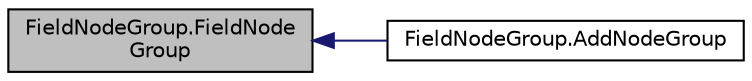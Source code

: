 digraph "FieldNodeGroup.FieldNodeGroup"
{
  edge [fontname="Helvetica",fontsize="10",labelfontname="Helvetica",labelfontsize="10"];
  node [fontname="Helvetica",fontsize="10",shape=record];
  rankdir="LR";
  Node1 [label="FieldNodeGroup.FieldNode\lGroup",height=0.2,width=0.4,color="black", fillcolor="grey75", style="filled", fontcolor="black"];
  Node1 -> Node2 [dir="back",color="midnightblue",fontsize="10",style="solid",fontname="Helvetica"];
  Node2 [label="FieldNodeGroup.AddNodeGroup",height=0.2,width=0.4,color="black", fillcolor="white", style="filled",URL="$class_field_node_group.html#a573db062478581073b88fff7c8f2c421",tooltip="Adds a new FieldNodeGroup with the given ID. "];
}
